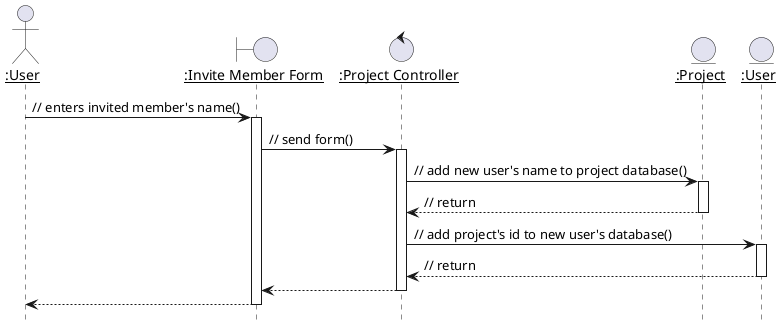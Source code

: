 @startuml
hide footbox
autoactivate on
skinparam sequenceParticipant underline
actor ":User" as usr
boundary ":Invite Member Form" as form
control ":Project Controller" as ctl
entity ":Project" as db_prj
entity ":User" as db_usr

usr -> form : // enters invited member's name()
form -> ctl : // send form()
ctl -> db_prj : // add new user's name to project database()
ctl <-- db_prj : // return 
ctl -> db_usr : // add project's id to new user's database()
ctl <-- db_usr : // return
form <-- ctl
usr <-- form
@enduml